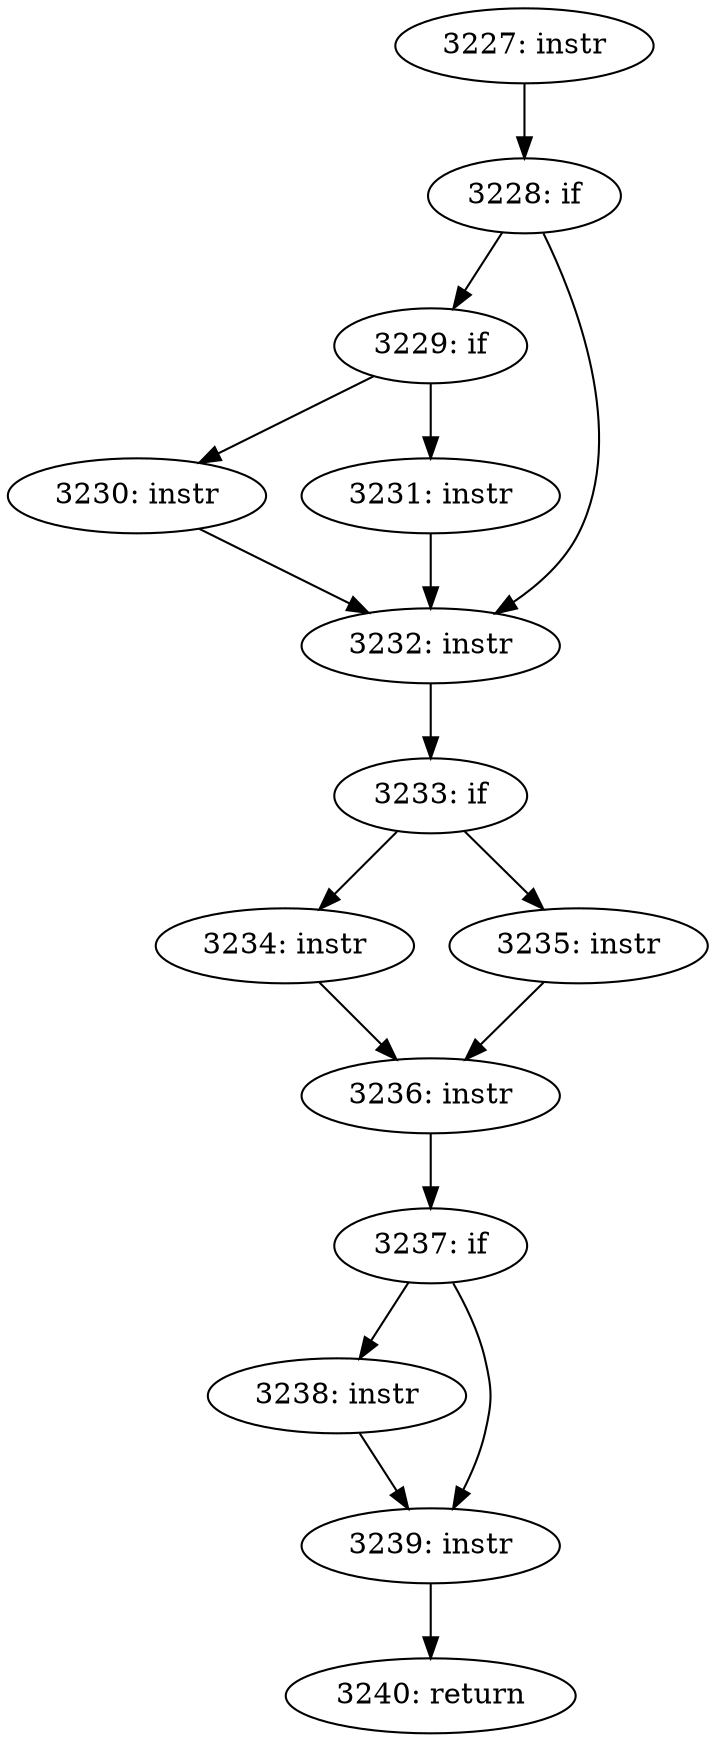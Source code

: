 digraph CFG_tcp_remove_reno_sacks {
3227 [label="3227: instr"]
	3227 -> 3228
3228 [label="3228: if"]
	3228 -> 3229
	3228 -> 3232
3229 [label="3229: if"]
	3229 -> 3230
	3229 -> 3231
3230 [label="3230: instr"]
	3230 -> 3232
3231 [label="3231: instr"]
	3231 -> 3232
3232 [label="3232: instr"]
	3232 -> 3233
3233 [label="3233: if"]
	3233 -> 3234
	3233 -> 3235
3234 [label="3234: instr"]
	3234 -> 3236
3235 [label="3235: instr"]
	3235 -> 3236
3236 [label="3236: instr"]
	3236 -> 3237
3237 [label="3237: if"]
	3237 -> 3238
	3237 -> 3239
3238 [label="3238: instr"]
	3238 -> 3239
3239 [label="3239: instr"]
	3239 -> 3240
3240 [label="3240: return"]
	
}
